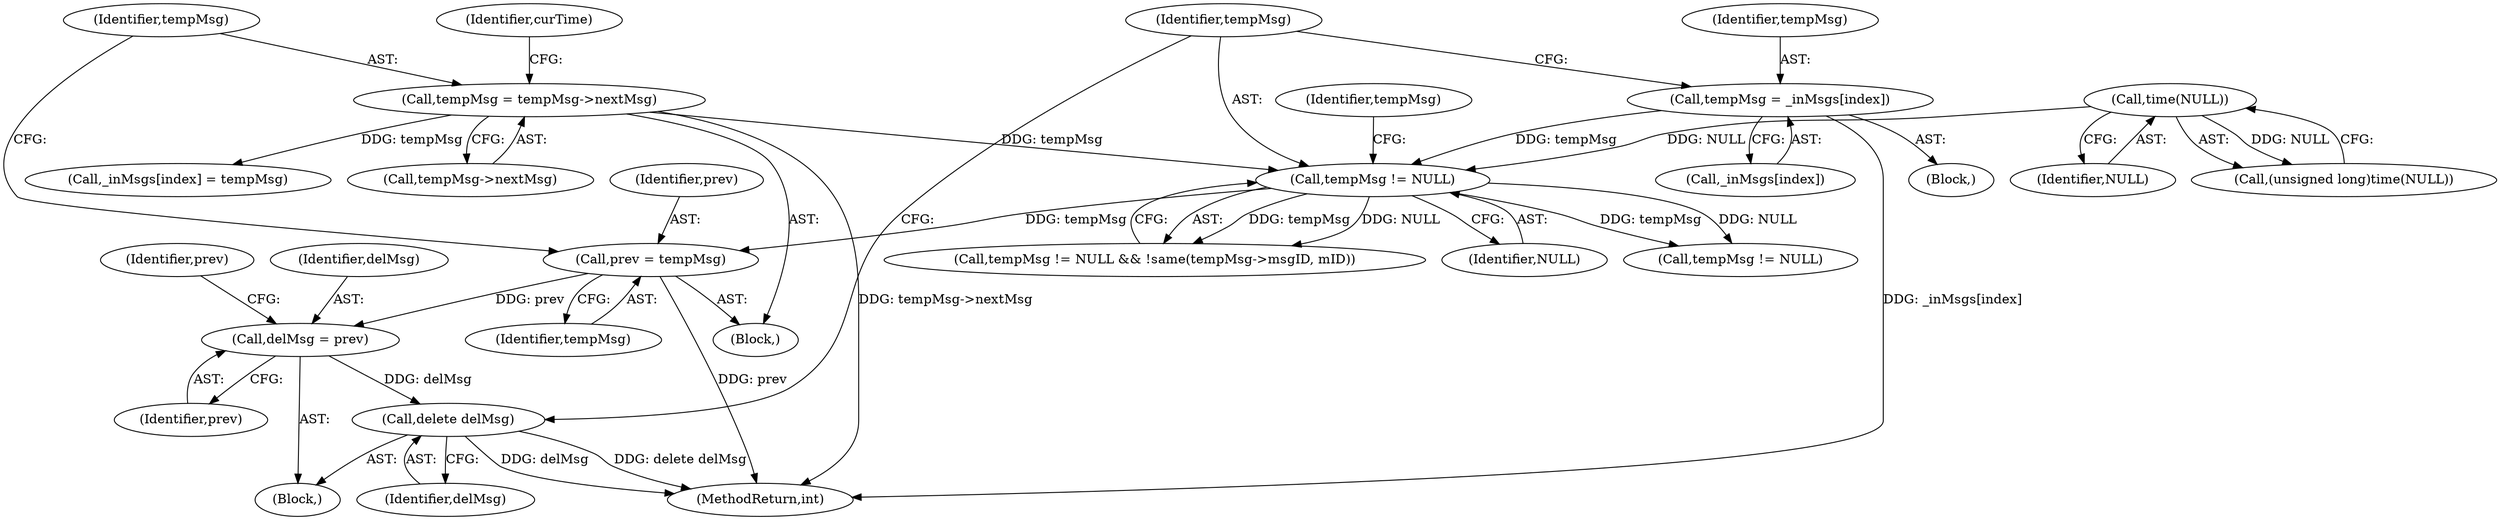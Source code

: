 digraph "0_htcondor_5e5571d1a431eb3c61977b6dd6ec90186ef79867_2@API" {
"1000390" [label="(Call,delete delMsg)"];
"1000330" [label="(Call,delMsg = prev)"];
"1000306" [label="(Call,prev = tempMsg)"];
"1000296" [label="(Call,tempMsg != NULL)"];
"1000309" [label="(Call,tempMsg = tempMsg->nextMsg)"];
"1000289" [label="(Call,tempMsg = _inMsgs[index])"];
"1000271" [label="(Call,time(NULL))"];
"1000302" [label="(Identifier,tempMsg)"];
"1000390" [label="(Call,delete delMsg)"];
"1000306" [label="(Call,prev = tempMsg)"];
"1000271" [label="(Call,time(NULL))"];
"1000305" [label="(Block,)"];
"1000393" [label="(Call,tempMsg != NULL)"];
"1000310" [label="(Identifier,tempMsg)"];
"1000307" [label="(Identifier,prev)"];
"1000295" [label="(Call,tempMsg != NULL && !same(tempMsg->msgID, mID))"];
"1000322" [label="(Block,)"];
"1000109" [label="(Block,)"];
"1000334" [label="(Identifier,prev)"];
"1000311" [label="(Call,tempMsg->nextMsg)"];
"1000348" [label="(Call,_inMsgs[index] = tempMsg)"];
"1000308" [label="(Identifier,tempMsg)"];
"1000269" [label="(Call,(unsigned long)time(NULL))"];
"1000491" [label="(MethodReturn,int)"];
"1000296" [label="(Call,tempMsg != NULL)"];
"1000391" [label="(Identifier,delMsg)"];
"1000290" [label="(Identifier,tempMsg)"];
"1000331" [label="(Identifier,delMsg)"];
"1000272" [label="(Identifier,NULL)"];
"1000309" [label="(Call,tempMsg = tempMsg->nextMsg)"];
"1000317" [label="(Identifier,curTime)"];
"1000298" [label="(Identifier,NULL)"];
"1000330" [label="(Call,delMsg = prev)"];
"1000291" [label="(Call,_inMsgs[index])"];
"1000332" [label="(Identifier,prev)"];
"1000289" [label="(Call,tempMsg = _inMsgs[index])"];
"1000297" [label="(Identifier,tempMsg)"];
"1000390" -> "1000322"  [label="AST: "];
"1000390" -> "1000391"  [label="CFG: "];
"1000391" -> "1000390"  [label="AST: "];
"1000297" -> "1000390"  [label="CFG: "];
"1000390" -> "1000491"  [label="DDG: delete delMsg"];
"1000390" -> "1000491"  [label="DDG: delMsg"];
"1000330" -> "1000390"  [label="DDG: delMsg"];
"1000330" -> "1000322"  [label="AST: "];
"1000330" -> "1000332"  [label="CFG: "];
"1000331" -> "1000330"  [label="AST: "];
"1000332" -> "1000330"  [label="AST: "];
"1000334" -> "1000330"  [label="CFG: "];
"1000306" -> "1000330"  [label="DDG: prev"];
"1000306" -> "1000305"  [label="AST: "];
"1000306" -> "1000308"  [label="CFG: "];
"1000307" -> "1000306"  [label="AST: "];
"1000308" -> "1000306"  [label="AST: "];
"1000310" -> "1000306"  [label="CFG: "];
"1000306" -> "1000491"  [label="DDG: prev"];
"1000296" -> "1000306"  [label="DDG: tempMsg"];
"1000296" -> "1000295"  [label="AST: "];
"1000296" -> "1000298"  [label="CFG: "];
"1000297" -> "1000296"  [label="AST: "];
"1000298" -> "1000296"  [label="AST: "];
"1000302" -> "1000296"  [label="CFG: "];
"1000295" -> "1000296"  [label="CFG: "];
"1000296" -> "1000295"  [label="DDG: tempMsg"];
"1000296" -> "1000295"  [label="DDG: NULL"];
"1000309" -> "1000296"  [label="DDG: tempMsg"];
"1000289" -> "1000296"  [label="DDG: tempMsg"];
"1000271" -> "1000296"  [label="DDG: NULL"];
"1000296" -> "1000393"  [label="DDG: tempMsg"];
"1000296" -> "1000393"  [label="DDG: NULL"];
"1000309" -> "1000305"  [label="AST: "];
"1000309" -> "1000311"  [label="CFG: "];
"1000310" -> "1000309"  [label="AST: "];
"1000311" -> "1000309"  [label="AST: "];
"1000317" -> "1000309"  [label="CFG: "];
"1000309" -> "1000491"  [label="DDG: tempMsg->nextMsg"];
"1000309" -> "1000348"  [label="DDG: tempMsg"];
"1000289" -> "1000109"  [label="AST: "];
"1000289" -> "1000291"  [label="CFG: "];
"1000290" -> "1000289"  [label="AST: "];
"1000291" -> "1000289"  [label="AST: "];
"1000297" -> "1000289"  [label="CFG: "];
"1000289" -> "1000491"  [label="DDG: _inMsgs[index]"];
"1000271" -> "1000269"  [label="AST: "];
"1000271" -> "1000272"  [label="CFG: "];
"1000272" -> "1000271"  [label="AST: "];
"1000269" -> "1000271"  [label="CFG: "];
"1000271" -> "1000269"  [label="DDG: NULL"];
}
